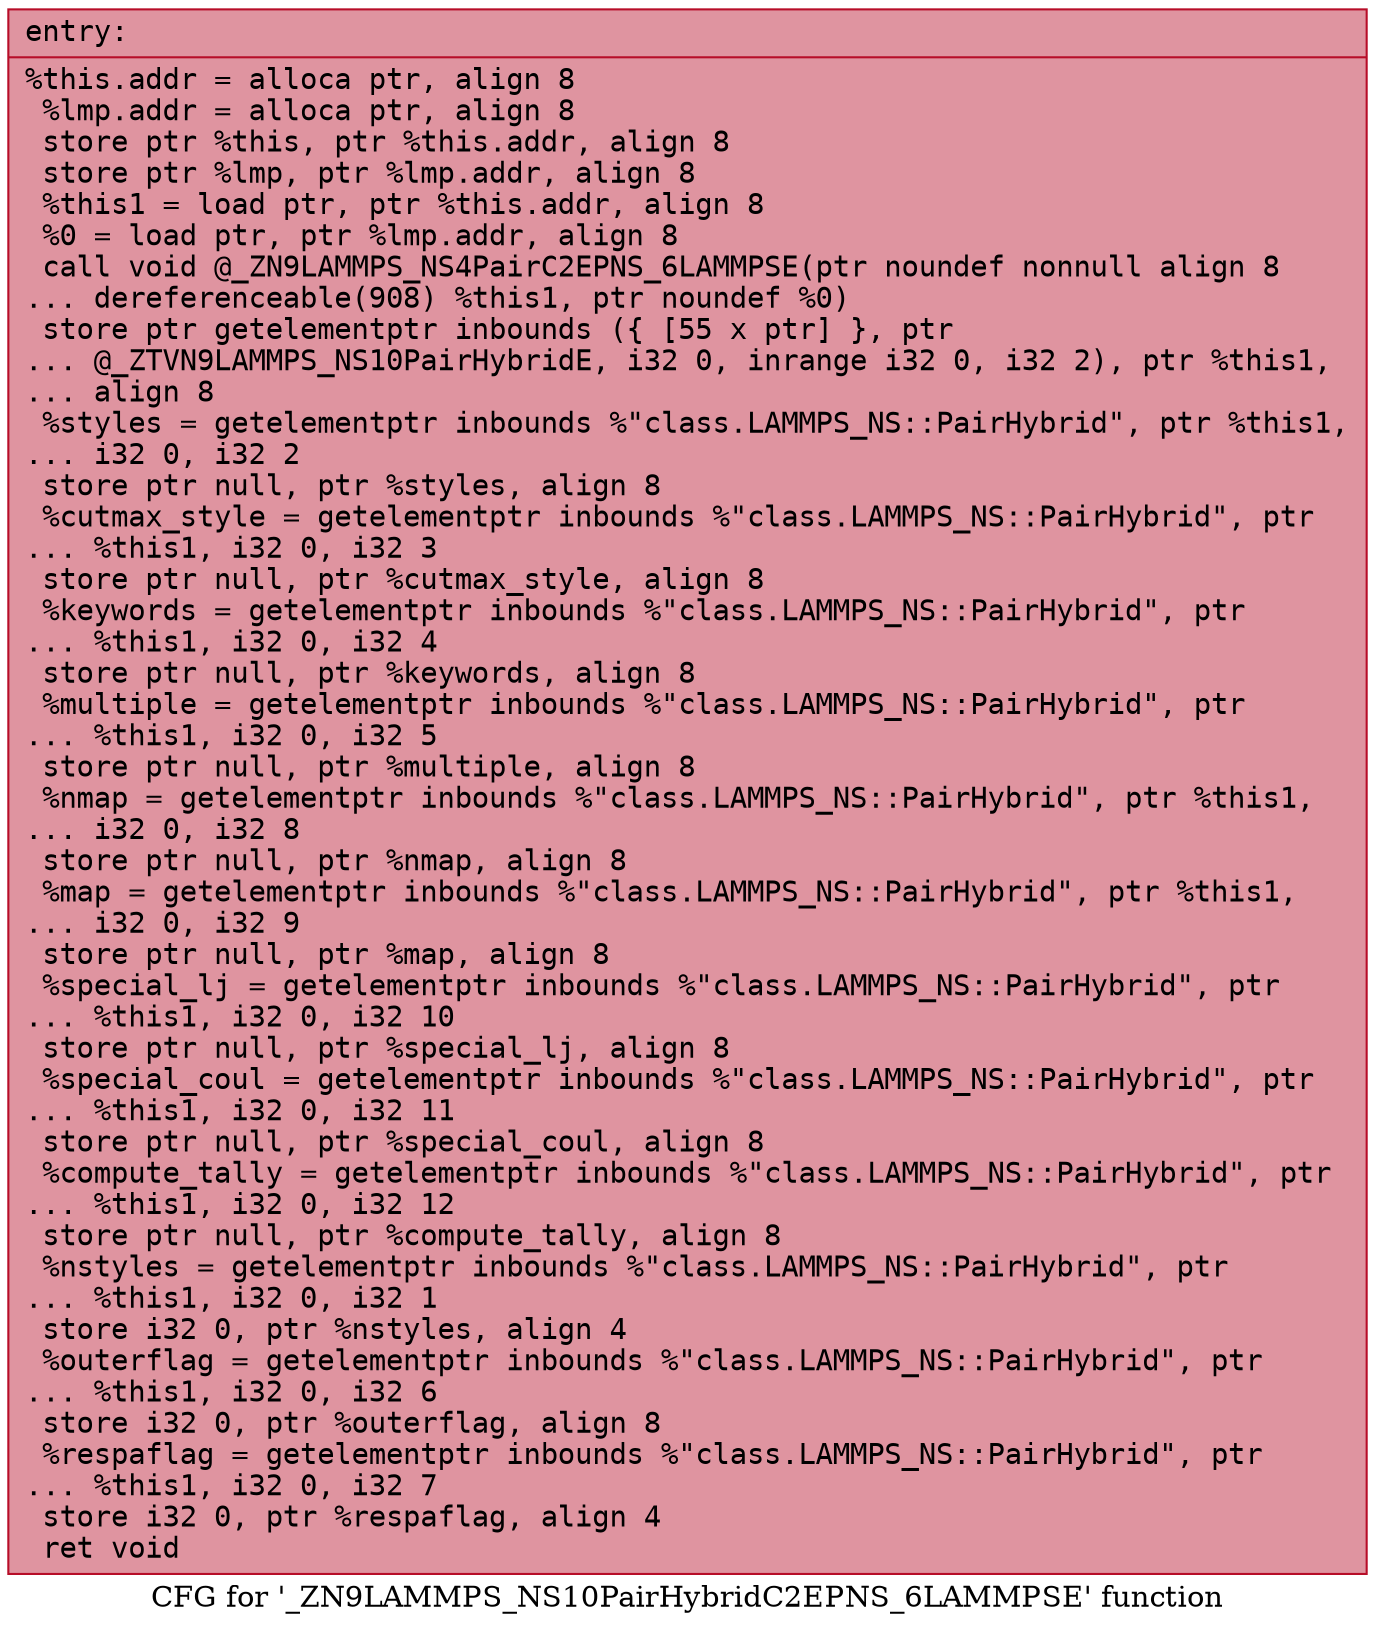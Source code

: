 digraph "CFG for '_ZN9LAMMPS_NS10PairHybridC2EPNS_6LAMMPSE' function" {
	label="CFG for '_ZN9LAMMPS_NS10PairHybridC2EPNS_6LAMMPSE' function";

	Node0x55975a5c1430 [shape=record,color="#b70d28ff", style=filled, fillcolor="#b70d2870" fontname="Courier",label="{entry:\l|  %this.addr = alloca ptr, align 8\l  %lmp.addr = alloca ptr, align 8\l  store ptr %this, ptr %this.addr, align 8\l  store ptr %lmp, ptr %lmp.addr, align 8\l  %this1 = load ptr, ptr %this.addr, align 8\l  %0 = load ptr, ptr %lmp.addr, align 8\l  call void @_ZN9LAMMPS_NS4PairC2EPNS_6LAMMPSE(ptr noundef nonnull align 8\l... dereferenceable(908) %this1, ptr noundef %0)\l  store ptr getelementptr inbounds (\{ [55 x ptr] \}, ptr\l... @_ZTVN9LAMMPS_NS10PairHybridE, i32 0, inrange i32 0, i32 2), ptr %this1,\l... align 8\l  %styles = getelementptr inbounds %\"class.LAMMPS_NS::PairHybrid\", ptr %this1,\l... i32 0, i32 2\l  store ptr null, ptr %styles, align 8\l  %cutmax_style = getelementptr inbounds %\"class.LAMMPS_NS::PairHybrid\", ptr\l... %this1, i32 0, i32 3\l  store ptr null, ptr %cutmax_style, align 8\l  %keywords = getelementptr inbounds %\"class.LAMMPS_NS::PairHybrid\", ptr\l... %this1, i32 0, i32 4\l  store ptr null, ptr %keywords, align 8\l  %multiple = getelementptr inbounds %\"class.LAMMPS_NS::PairHybrid\", ptr\l... %this1, i32 0, i32 5\l  store ptr null, ptr %multiple, align 8\l  %nmap = getelementptr inbounds %\"class.LAMMPS_NS::PairHybrid\", ptr %this1,\l... i32 0, i32 8\l  store ptr null, ptr %nmap, align 8\l  %map = getelementptr inbounds %\"class.LAMMPS_NS::PairHybrid\", ptr %this1,\l... i32 0, i32 9\l  store ptr null, ptr %map, align 8\l  %special_lj = getelementptr inbounds %\"class.LAMMPS_NS::PairHybrid\", ptr\l... %this1, i32 0, i32 10\l  store ptr null, ptr %special_lj, align 8\l  %special_coul = getelementptr inbounds %\"class.LAMMPS_NS::PairHybrid\", ptr\l... %this1, i32 0, i32 11\l  store ptr null, ptr %special_coul, align 8\l  %compute_tally = getelementptr inbounds %\"class.LAMMPS_NS::PairHybrid\", ptr\l... %this1, i32 0, i32 12\l  store ptr null, ptr %compute_tally, align 8\l  %nstyles = getelementptr inbounds %\"class.LAMMPS_NS::PairHybrid\", ptr\l... %this1, i32 0, i32 1\l  store i32 0, ptr %nstyles, align 4\l  %outerflag = getelementptr inbounds %\"class.LAMMPS_NS::PairHybrid\", ptr\l... %this1, i32 0, i32 6\l  store i32 0, ptr %outerflag, align 8\l  %respaflag = getelementptr inbounds %\"class.LAMMPS_NS::PairHybrid\", ptr\l... %this1, i32 0, i32 7\l  store i32 0, ptr %respaflag, align 4\l  ret void\l}"];
}
